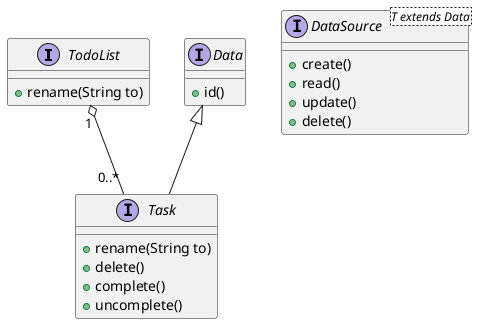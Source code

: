 @startuml entities

interface TodoList {
  +rename(String to)
}

interface Task {
  +rename(String to)
  +delete()
  +complete()
  +uncomplete()
}

TodoList "1" o-- "0..*" Task

interface DataSource<T extends Data> {
  +create()
  +read()
  +update()
  +delete()
}

interface Data {
  +id()
}

interface Task extends Data {

}

@enduml
